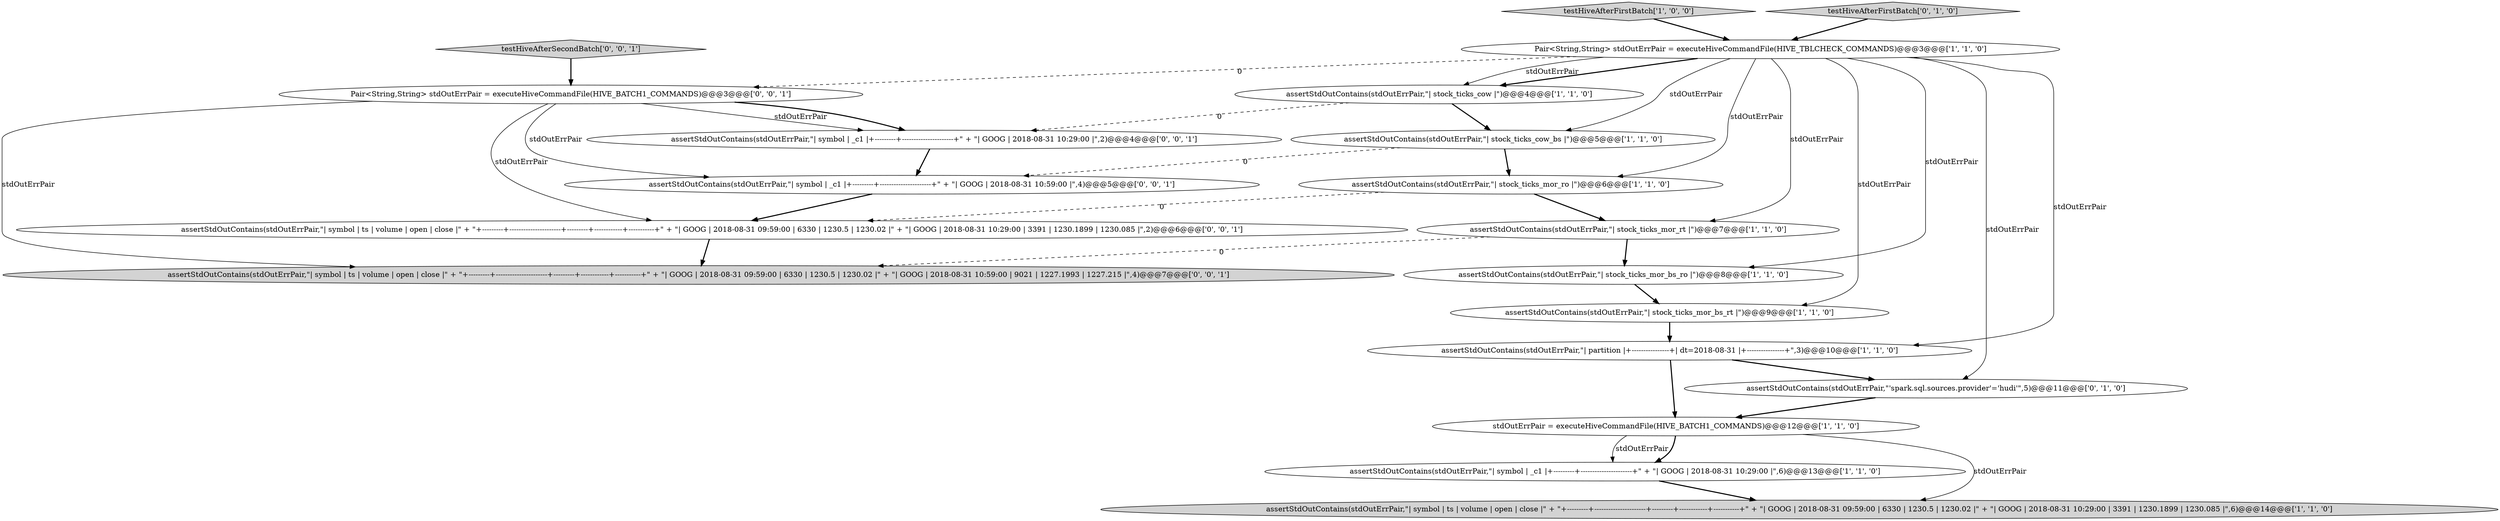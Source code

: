 digraph {
7 [style = filled, label = "assertStdOutContains(stdOutErrPair,\"| stock_ticks_mor_bs_rt |\")@@@9@@@['1', '1', '0']", fillcolor = white, shape = ellipse image = "AAA0AAABBB1BBB"];
17 [style = filled, label = "assertStdOutContains(stdOutErrPair,\"| symbol | _c1 |+---------+----------------------+\" + \"| GOOG | 2018-08-31 10:29:00 |\",2)@@@4@@@['0', '0', '1']", fillcolor = white, shape = ellipse image = "AAA0AAABBB3BBB"];
18 [style = filled, label = "testHiveAfterSecondBatch['0', '0', '1']", fillcolor = lightgray, shape = diamond image = "AAA0AAABBB3BBB"];
4 [style = filled, label = "assertStdOutContains(stdOutErrPair,\"| symbol | ts | volume | open | close |\" + \"+---------+----------------------+---------+------------+-----------+\" + \"| GOOG | 2018-08-31 09:59:00 | 6330 | 1230.5 | 1230.02 |\" + \"| GOOG | 2018-08-31 10:29:00 | 3391 | 1230.1899 | 1230.085 |\",6)@@@14@@@['1', '1', '0']", fillcolor = lightgray, shape = ellipse image = "AAA0AAABBB1BBB"];
1 [style = filled, label = "assertStdOutContains(stdOutErrPair,\"| symbol | _c1 |+---------+----------------------+\" + \"| GOOG | 2018-08-31 10:29:00 |\",6)@@@13@@@['1', '1', '0']", fillcolor = white, shape = ellipse image = "AAA0AAABBB1BBB"];
8 [style = filled, label = "testHiveAfterFirstBatch['1', '0', '0']", fillcolor = lightgray, shape = diamond image = "AAA0AAABBB1BBB"];
19 [style = filled, label = "assertStdOutContains(stdOutErrPair,\"| symbol | _c1 |+---------+----------------------+\" + \"| GOOG | 2018-08-31 10:59:00 |\",4)@@@5@@@['0', '0', '1']", fillcolor = white, shape = ellipse image = "AAA0AAABBB3BBB"];
5 [style = filled, label = "assertStdOutContains(stdOutErrPair,\"| partition |+----------------+| dt=2018-08-31 |+----------------+\",3)@@@10@@@['1', '1', '0']", fillcolor = white, shape = ellipse image = "AAA0AAABBB1BBB"];
14 [style = filled, label = "assertStdOutContains(stdOutErrPair,\"| symbol | ts | volume | open | close |\" + \"+---------+----------------------+---------+------------+-----------+\" + \"| GOOG | 2018-08-31 09:59:00 | 6330 | 1230.5 | 1230.02 |\" + \"| GOOG | 2018-08-31 10:29:00 | 3391 | 1230.1899 | 1230.085 |\",2)@@@6@@@['0', '0', '1']", fillcolor = white, shape = ellipse image = "AAA0AAABBB3BBB"];
2 [style = filled, label = "assertStdOutContains(stdOutErrPair,\"| stock_ticks_cow |\")@@@4@@@['1', '1', '0']", fillcolor = white, shape = ellipse image = "AAA0AAABBB1BBB"];
12 [style = filled, label = "testHiveAfterFirstBatch['0', '1', '0']", fillcolor = lightgray, shape = diamond image = "AAA0AAABBB2BBB"];
15 [style = filled, label = "Pair<String,String> stdOutErrPair = executeHiveCommandFile(HIVE_BATCH1_COMMANDS)@@@3@@@['0', '0', '1']", fillcolor = white, shape = ellipse image = "AAA0AAABBB3BBB"];
0 [style = filled, label = "assertStdOutContains(stdOutErrPair,\"| stock_ticks_cow_bs |\")@@@5@@@['1', '1', '0']", fillcolor = white, shape = ellipse image = "AAA0AAABBB1BBB"];
9 [style = filled, label = "Pair<String,String> stdOutErrPair = executeHiveCommandFile(HIVE_TBLCHECK_COMMANDS)@@@3@@@['1', '1', '0']", fillcolor = white, shape = ellipse image = "AAA0AAABBB1BBB"];
16 [style = filled, label = "assertStdOutContains(stdOutErrPair,\"| symbol | ts | volume | open | close |\" + \"+---------+----------------------+---------+------------+-----------+\" + \"| GOOG | 2018-08-31 09:59:00 | 6330 | 1230.5 | 1230.02 |\" + \"| GOOG | 2018-08-31 10:59:00 | 9021 | 1227.1993 | 1227.215 |\",4)@@@7@@@['0', '0', '1']", fillcolor = lightgray, shape = ellipse image = "AAA0AAABBB3BBB"];
3 [style = filled, label = "assertStdOutContains(stdOutErrPair,\"| stock_ticks_mor_bs_ro |\")@@@8@@@['1', '1', '0']", fillcolor = white, shape = ellipse image = "AAA0AAABBB1BBB"];
6 [style = filled, label = "assertStdOutContains(stdOutErrPair,\"| stock_ticks_mor_ro |\")@@@6@@@['1', '1', '0']", fillcolor = white, shape = ellipse image = "AAA0AAABBB1BBB"];
10 [style = filled, label = "stdOutErrPair = executeHiveCommandFile(HIVE_BATCH1_COMMANDS)@@@12@@@['1', '1', '0']", fillcolor = white, shape = ellipse image = "AAA0AAABBB1BBB"];
11 [style = filled, label = "assertStdOutContains(stdOutErrPair,\"| stock_ticks_mor_rt |\")@@@7@@@['1', '1', '0']", fillcolor = white, shape = ellipse image = "AAA0AAABBB1BBB"];
13 [style = filled, label = "assertStdOutContains(stdOutErrPair,\"'spark.sql.sources.provider'='hudi'\",5)@@@11@@@['0', '1', '0']", fillcolor = white, shape = ellipse image = "AAA1AAABBB2BBB"];
0->6 [style = bold, label=""];
11->3 [style = bold, label=""];
0->19 [style = dashed, label="0"];
10->1 [style = solid, label="stdOutErrPair"];
8->9 [style = bold, label=""];
14->16 [style = bold, label=""];
6->14 [style = dashed, label="0"];
2->17 [style = dashed, label="0"];
17->19 [style = bold, label=""];
6->11 [style = bold, label=""];
15->19 [style = solid, label="stdOutErrPair"];
9->2 [style = bold, label=""];
9->5 [style = solid, label="stdOutErrPair"];
3->7 [style = bold, label=""];
5->10 [style = bold, label=""];
9->6 [style = solid, label="stdOutErrPair"];
9->13 [style = solid, label="stdOutErrPair"];
15->17 [style = solid, label="stdOutErrPair"];
5->13 [style = bold, label=""];
9->0 [style = solid, label="stdOutErrPair"];
10->4 [style = solid, label="stdOutErrPair"];
12->9 [style = bold, label=""];
10->1 [style = bold, label=""];
9->3 [style = solid, label="stdOutErrPair"];
15->16 [style = solid, label="stdOutErrPair"];
9->2 [style = solid, label="stdOutErrPair"];
9->15 [style = dashed, label="0"];
18->15 [style = bold, label=""];
11->16 [style = dashed, label="0"];
9->7 [style = solid, label="stdOutErrPair"];
1->4 [style = bold, label=""];
7->5 [style = bold, label=""];
2->0 [style = bold, label=""];
19->14 [style = bold, label=""];
13->10 [style = bold, label=""];
9->11 [style = solid, label="stdOutErrPair"];
15->14 [style = solid, label="stdOutErrPair"];
15->17 [style = bold, label=""];
}
